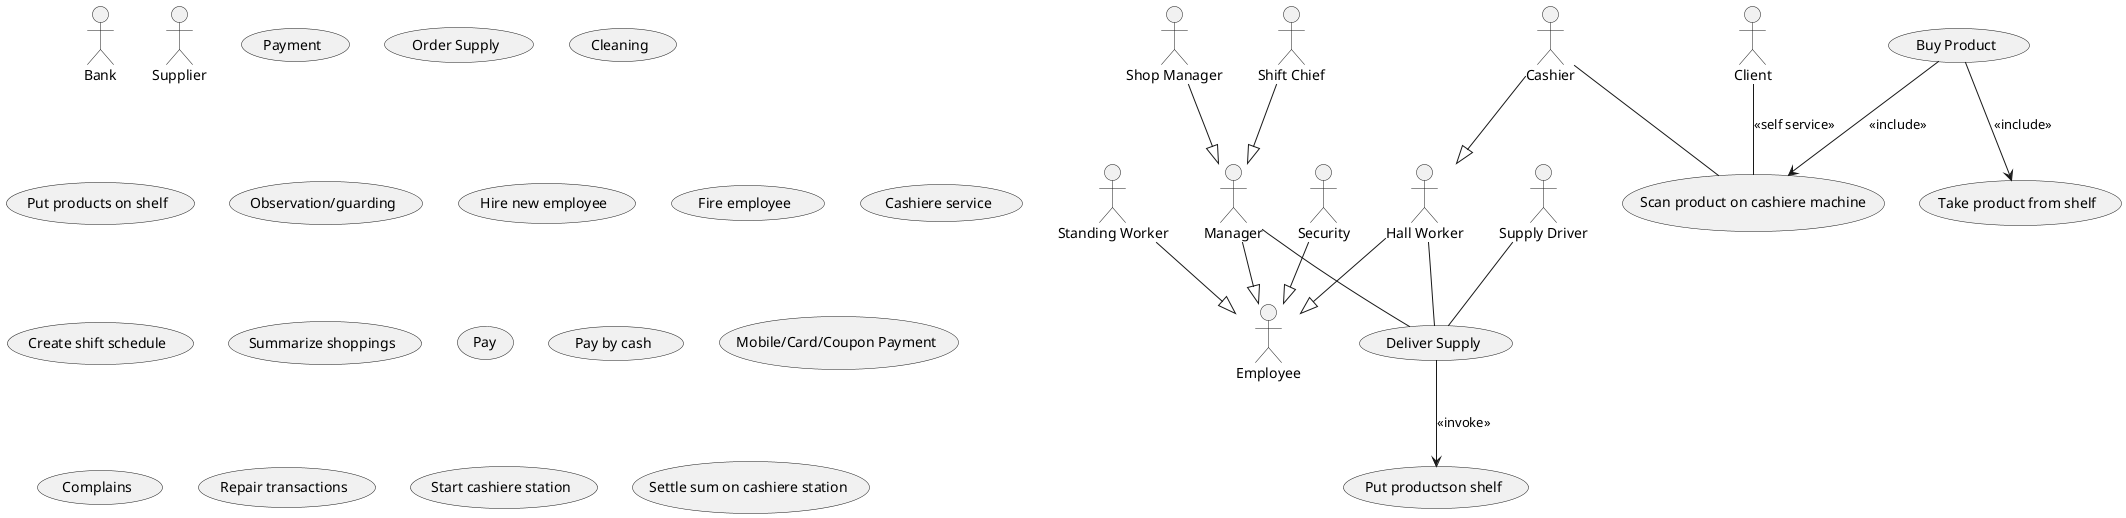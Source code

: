 @startuml

actor Employee
actor Manager
actor Cashier

actor "Shop Manager"
actor "Security"

actor "Standing Worker"
actor "Hall Worker"
actor "Shift Chief"

actor Bank 

actor "Supply Driver"
actor Supplier

actor Client 

Manager --|> Employee
(Shift Chief) --|> Manager
Cashier --|> (Hall Worker)
(Hall Worker) --|> Employee
(Standing Worker) --|> Employee
Security --|> Employee
(Shop Manager) --|> Manager

usecase "Payment"
usecase "Buy Product"
usecase "Order Supply"
usecase "Deliver Supply"
usecase "Cleaning"
usecase "Put products on shelf"
usecase "Observation/guarding"
usecase "Hire new employee"
usecase "Fire employee"
usecase "Cashiere service"
usecase "Create shift schedule"

usecase "Take product from shelf"

usecase "Scan product on cashiere machine"
usecase "Summarize shoppings"
usecase "Pay"
usecase "Pay by cash"
usecase "Mobile/Card/Coupon Payment"

usecase "Complains"
usecase "Repair transactions"

usecase "Start cashiere station"
usecase "Settle sum on cashiere station"

(Deliver Supply) --> (Put productson shelf)  : <<invoke>>

(Supply Driver) -- (Deliver Supply)
(Manager) -- (Deliver Supply)
(Hall Worker) -- (Deliver Supply)

Client -- (Scan product on cashiere machine) : <<self service>>
Cashier -- (Scan product on cashiere machine) 

(Buy Product) --> (Scan product on cashiere machine) : <<include>>
(Buy Product) --> (Take product from shelf) : <<include>>

@enduml